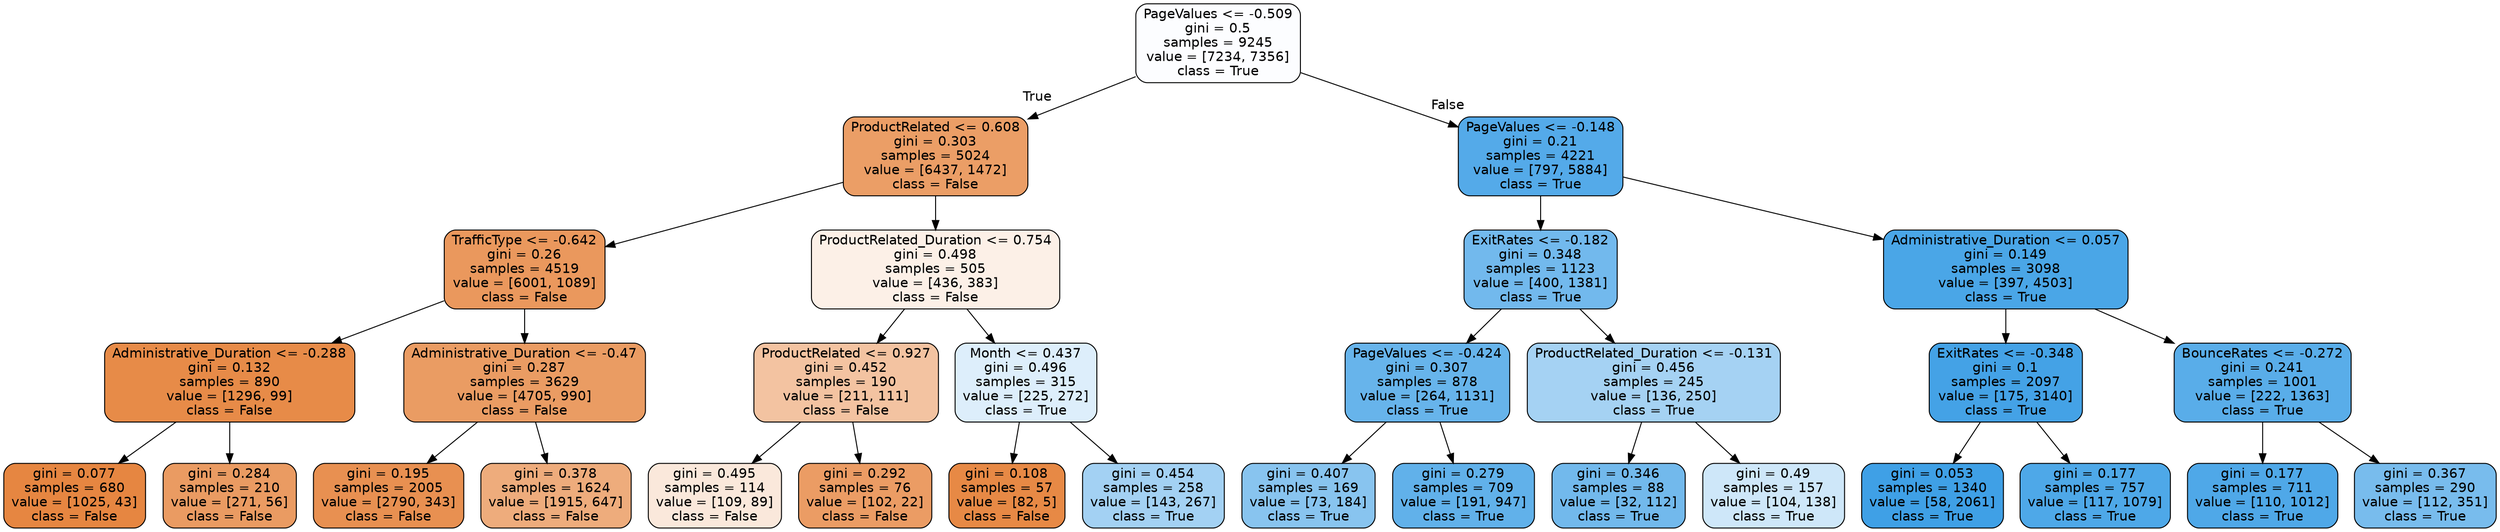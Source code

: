digraph Tree {
node [shape=box, style="filled, rounded", color="black", fontname="helvetica"] ;
graph [ranksep=equally, splines=polyline] ;
edge [fontname="helvetica"] ;
0 [label="PageValues <= -0.509\ngini = 0.5\nsamples = 9245\nvalue = [7234, 7356]\nclass = True", fillcolor="#fcfdff"] ;
1 [label="ProductRelated <= 0.608\ngini = 0.303\nsamples = 5024\nvalue = [6437, 1472]\nclass = False", fillcolor="#eb9e66"] ;
0 -> 1 [labeldistance=2.5, labelangle=45, headlabel="True"] ;
2 [label="TrafficType <= -0.642\ngini = 0.26\nsamples = 4519\nvalue = [6001, 1089]\nclass = False", fillcolor="#ea985d"] ;
1 -> 2 ;
3 [label="Administrative_Duration <= -0.288\ngini = 0.132\nsamples = 890\nvalue = [1296, 99]\nclass = False", fillcolor="#e78b48"] ;
2 -> 3 ;
4 [label="gini = 0.077\nsamples = 680\nvalue = [1025, 43]\nclass = False", fillcolor="#e68641"] ;
3 -> 4 ;
5 [label="gini = 0.284\nsamples = 210\nvalue = [271, 56]\nclass = False", fillcolor="#ea9b62"] ;
3 -> 5 ;
6 [label="Administrative_Duration <= -0.47\ngini = 0.287\nsamples = 3629\nvalue = [4705, 990]\nclass = False", fillcolor="#ea9c63"] ;
2 -> 6 ;
7 [label="gini = 0.195\nsamples = 2005\nvalue = [2790, 343]\nclass = False", fillcolor="#e89051"] ;
6 -> 7 ;
8 [label="gini = 0.378\nsamples = 1624\nvalue = [1915, 647]\nclass = False", fillcolor="#eeac7c"] ;
6 -> 8 ;
9 [label="ProductRelated_Duration <= 0.754\ngini = 0.498\nsamples = 505\nvalue = [436, 383]\nclass = False", fillcolor="#fcf0e7"] ;
1 -> 9 ;
10 [label="ProductRelated <= 0.927\ngini = 0.452\nsamples = 190\nvalue = [211, 111]\nclass = False", fillcolor="#f3c3a1"] ;
9 -> 10 ;
11 [label="gini = 0.495\nsamples = 114\nvalue = [109, 89]\nclass = False", fillcolor="#fae8db"] ;
10 -> 11 ;
12 [label="gini = 0.292\nsamples = 76\nvalue = [102, 22]\nclass = False", fillcolor="#eb9c64"] ;
10 -> 12 ;
13 [label="Month <= 0.437\ngini = 0.496\nsamples = 315\nvalue = [225, 272]\nclass = True", fillcolor="#ddeefb"] ;
9 -> 13 ;
14 [label="gini = 0.108\nsamples = 57\nvalue = [82, 5]\nclass = False", fillcolor="#e78945"] ;
13 -> 14 ;
15 [label="gini = 0.454\nsamples = 258\nvalue = [143, 267]\nclass = True", fillcolor="#a3d1f3"] ;
13 -> 15 ;
16 [label="PageValues <= -0.148\ngini = 0.21\nsamples = 4221\nvalue = [797, 5884]\nclass = True", fillcolor="#54aae9"] ;
0 -> 16 [labeldistance=2.5, labelangle=-45, headlabel="False"] ;
17 [label="ExitRates <= -0.182\ngini = 0.348\nsamples = 1123\nvalue = [400, 1381]\nclass = True", fillcolor="#72b9ed"] ;
16 -> 17 ;
18 [label="PageValues <= -0.424\ngini = 0.307\nsamples = 878\nvalue = [264, 1131]\nclass = True", fillcolor="#67b4eb"] ;
17 -> 18 ;
19 [label="gini = 0.407\nsamples = 169\nvalue = [73, 184]\nclass = True", fillcolor="#88c4ef"] ;
18 -> 19 ;
20 [label="gini = 0.279\nsamples = 709\nvalue = [191, 947]\nclass = True", fillcolor="#61b1ea"] ;
18 -> 20 ;
21 [label="ProductRelated_Duration <= -0.131\ngini = 0.456\nsamples = 245\nvalue = [136, 250]\nclass = True", fillcolor="#a5d2f3"] ;
17 -> 21 ;
22 [label="gini = 0.346\nsamples = 88\nvalue = [32, 112]\nclass = True", fillcolor="#72b9ec"] ;
21 -> 22 ;
23 [label="gini = 0.49\nsamples = 157\nvalue = [104, 138]\nclass = True", fillcolor="#cee7f9"] ;
21 -> 23 ;
24 [label="Administrative_Duration <= 0.057\ngini = 0.149\nsamples = 3098\nvalue = [397, 4503]\nclass = True", fillcolor="#4aa6e7"] ;
16 -> 24 ;
25 [label="ExitRates <= -0.348\ngini = 0.1\nsamples = 2097\nvalue = [175, 3140]\nclass = True", fillcolor="#44a2e6"] ;
24 -> 25 ;
26 [label="gini = 0.053\nsamples = 1340\nvalue = [58, 2061]\nclass = True", fillcolor="#3fa0e6"] ;
25 -> 26 ;
27 [label="gini = 0.177\nsamples = 757\nvalue = [117, 1079]\nclass = True", fillcolor="#4ea8e8"] ;
25 -> 27 ;
28 [label="BounceRates <= -0.272\ngini = 0.241\nsamples = 1001\nvalue = [222, 1363]\nclass = True", fillcolor="#59ade9"] ;
24 -> 28 ;
29 [label="gini = 0.177\nsamples = 711\nvalue = [110, 1012]\nclass = True", fillcolor="#4fa8e8"] ;
28 -> 29 ;
30 [label="gini = 0.367\nsamples = 290\nvalue = [112, 351]\nclass = True", fillcolor="#78bced"] ;
28 -> 30 ;
{rank=same ; 0} ;
{rank=same ; 1; 16} ;
{rank=same ; 2; 9; 17; 24} ;
{rank=same ; 3; 6; 10; 13; 18; 21; 25; 28} ;
{rank=same ; 4; 5; 7; 8; 11; 12; 14; 15; 19; 20; 22; 23; 26; 27; 29; 30} ;
}